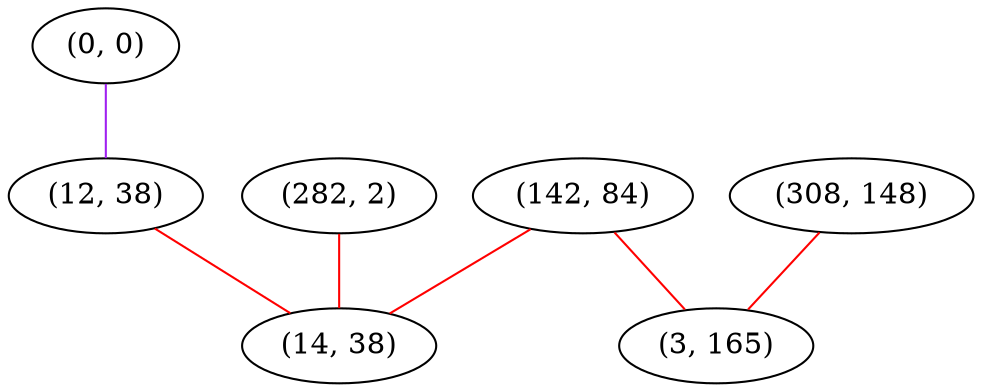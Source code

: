 graph "" {
"(0, 0)";
"(308, 148)";
"(12, 38)";
"(282, 2)";
"(142, 84)";
"(14, 38)";
"(3, 165)";
"(0, 0)" -- "(12, 38)"  [color=purple, key=0, weight=4];
"(308, 148)" -- "(3, 165)"  [color=red, key=0, weight=1];
"(12, 38)" -- "(14, 38)"  [color=red, key=0, weight=1];
"(282, 2)" -- "(14, 38)"  [color=red, key=0, weight=1];
"(142, 84)" -- "(3, 165)"  [color=red, key=0, weight=1];
"(142, 84)" -- "(14, 38)"  [color=red, key=0, weight=1];
}

